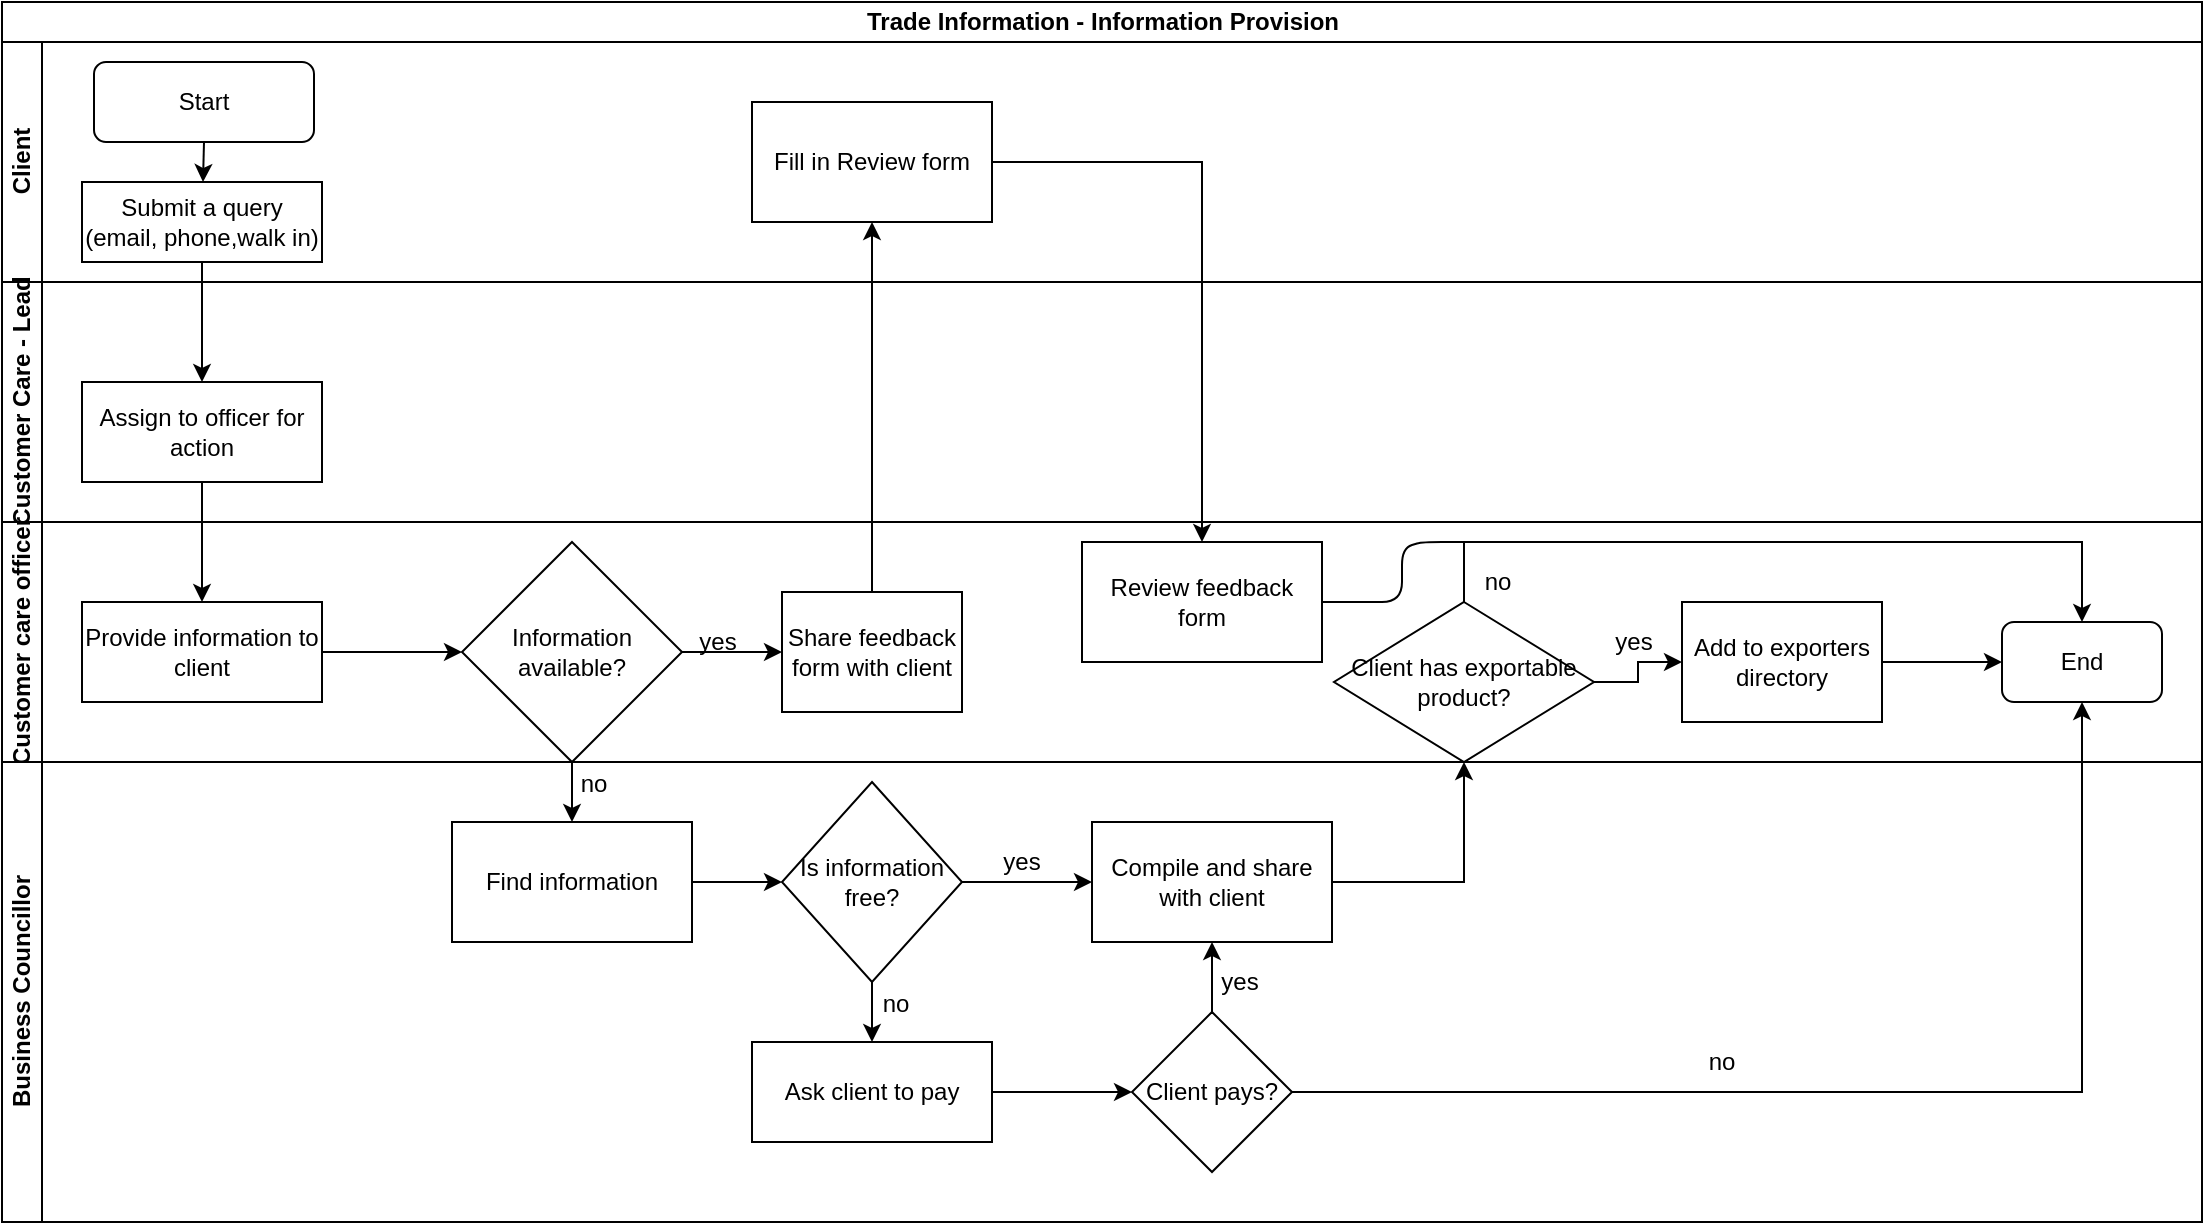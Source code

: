 <mxfile version="13.6.5" type="github">
  <diagram id="E5LGmSx5RB99e8-Ku0kG" name="Page-1">
    <mxGraphModel dx="1038" dy="547" grid="1" gridSize="10" guides="1" tooltips="1" connect="1" arrows="1" fold="1" page="1" pageScale="1" pageWidth="1169" pageHeight="827" math="0" shadow="0">
      <root>
        <mxCell id="0" />
        <mxCell id="1" parent="0" />
        <mxCell id="Ro4SRzFwu5mBoWV_5dLQ-1" value="Trade Information - Information Provision" style="swimlane;html=1;childLayout=stackLayout;resizeParent=1;resizeParentMax=0;horizontal=1;startSize=20;horizontalStack=0;" vertex="1" parent="1">
          <mxGeometry x="40" y="50" width="1100" height="610" as="geometry" />
        </mxCell>
        <mxCell id="Ro4SRzFwu5mBoWV_5dLQ-2" value="Client" style="swimlane;html=1;startSize=20;horizontal=0;" vertex="1" parent="Ro4SRzFwu5mBoWV_5dLQ-1">
          <mxGeometry y="20" width="1100" height="120" as="geometry" />
        </mxCell>
        <mxCell id="Ro4SRzFwu5mBoWV_5dLQ-7" value="Start" style="rounded=1;whiteSpace=wrap;html=1;" vertex="1" parent="Ro4SRzFwu5mBoWV_5dLQ-2">
          <mxGeometry x="46" y="10" width="110" height="40" as="geometry" />
        </mxCell>
        <mxCell id="Ro4SRzFwu5mBoWV_5dLQ-18" value="Fill in Review form" style="whiteSpace=wrap;html=1;rounded=0;" vertex="1" parent="Ro4SRzFwu5mBoWV_5dLQ-2">
          <mxGeometry x="375" y="30" width="120" height="60" as="geometry" />
        </mxCell>
        <mxCell id="Ro4SRzFwu5mBoWV_5dLQ-3" value="Customer Care - Lead" style="swimlane;html=1;startSize=20;horizontal=0;" vertex="1" parent="Ro4SRzFwu5mBoWV_5dLQ-1">
          <mxGeometry y="140" width="1100" height="120" as="geometry" />
        </mxCell>
        <mxCell id="Ro4SRzFwu5mBoWV_5dLQ-4" value="Customer care officer" style="swimlane;html=1;startSize=20;horizontal=0;" vertex="1" parent="Ro4SRzFwu5mBoWV_5dLQ-1">
          <mxGeometry y="260" width="1100" height="120" as="geometry" />
        </mxCell>
        <mxCell id="Ro4SRzFwu5mBoWV_5dLQ-54" value="Review feedback form" style="whiteSpace=wrap;html=1;rounded=0;" vertex="1" parent="Ro4SRzFwu5mBoWV_5dLQ-4">
          <mxGeometry x="540" y="10" width="120" height="60" as="geometry" />
        </mxCell>
        <mxCell id="Ro4SRzFwu5mBoWV_5dLQ-17" value="yes" style="text;html=1;strokeColor=none;fillColor=none;align=center;verticalAlign=middle;whiteSpace=wrap;rounded=0;" vertex="1" parent="Ro4SRzFwu5mBoWV_5dLQ-4">
          <mxGeometry x="338" y="50" width="40" height="20" as="geometry" />
        </mxCell>
        <mxCell id="Ro4SRzFwu5mBoWV_5dLQ-44" value="Client has exportable product?" style="rhombus;whiteSpace=wrap;html=1;rounded=0;" vertex="1" parent="Ro4SRzFwu5mBoWV_5dLQ-4">
          <mxGeometry x="666" y="40" width="130" height="80" as="geometry" />
        </mxCell>
        <mxCell id="Ro4SRzFwu5mBoWV_5dLQ-48" value="End" style="rounded=1;whiteSpace=wrap;html=1;" vertex="1" parent="Ro4SRzFwu5mBoWV_5dLQ-4">
          <mxGeometry x="1000" y="50" width="80" height="40" as="geometry" />
        </mxCell>
        <mxCell id="Ro4SRzFwu5mBoWV_5dLQ-50" value="yes" style="text;html=1;strokeColor=none;fillColor=none;align=center;verticalAlign=middle;whiteSpace=wrap;rounded=0;" vertex="1" parent="Ro4SRzFwu5mBoWV_5dLQ-4">
          <mxGeometry x="796" y="50" width="40" height="20" as="geometry" />
        </mxCell>
        <mxCell id="Ro4SRzFwu5mBoWV_5dLQ-52" value="" style="edgeStyle=orthogonalEdgeStyle;rounded=0;orthogonalLoop=1;jettySize=auto;html=1;entryX=0.5;entryY=0;entryDx=0;entryDy=0;exitX=0.5;exitY=0;exitDx=0;exitDy=0;" edge="1" parent="Ro4SRzFwu5mBoWV_5dLQ-4" source="Ro4SRzFwu5mBoWV_5dLQ-44" target="Ro4SRzFwu5mBoWV_5dLQ-48">
          <mxGeometry relative="1" as="geometry">
            <mxPoint x="731" y="-80" as="targetPoint" />
            <Array as="points">
              <mxPoint x="731" y="10" />
              <mxPoint x="1040" y="10" />
            </Array>
          </mxGeometry>
        </mxCell>
        <mxCell id="Ro4SRzFwu5mBoWV_5dLQ-62" value="" style="endArrow=none;html=1;" edge="1" parent="Ro4SRzFwu5mBoWV_5dLQ-4" source="Ro4SRzFwu5mBoWV_5dLQ-54">
          <mxGeometry width="50" height="50" relative="1" as="geometry">
            <mxPoint x="720" y="80" as="sourcePoint" />
            <mxPoint x="740" y="10" as="targetPoint" />
            <Array as="points">
              <mxPoint x="700" y="40" />
              <mxPoint x="700" y="13" />
              <mxPoint x="710" y="10" />
            </Array>
          </mxGeometry>
        </mxCell>
        <mxCell id="Ro4SRzFwu5mBoWV_5dLQ-63" value="no" style="text;html=1;strokeColor=none;fillColor=none;align=center;verticalAlign=middle;whiteSpace=wrap;rounded=0;" vertex="1" parent="Ro4SRzFwu5mBoWV_5dLQ-4">
          <mxGeometry x="728" y="20" width="40" height="20" as="geometry" />
        </mxCell>
        <mxCell id="Ro4SRzFwu5mBoWV_5dLQ-5" value="Business Councillor" style="swimlane;html=1;startSize=20;horizontal=0;" vertex="1" parent="Ro4SRzFwu5mBoWV_5dLQ-1">
          <mxGeometry y="380" width="1100" height="230" as="geometry" />
        </mxCell>
        <mxCell id="Ro4SRzFwu5mBoWV_5dLQ-20" value="Find information" style="whiteSpace=wrap;html=1;rounded=0;" vertex="1" parent="Ro4SRzFwu5mBoWV_5dLQ-5">
          <mxGeometry x="225" y="30" width="120" height="60" as="geometry" />
        </mxCell>
        <mxCell id="Ro4SRzFwu5mBoWV_5dLQ-26" value="no" style="text;html=1;strokeColor=none;fillColor=none;align=center;verticalAlign=middle;whiteSpace=wrap;rounded=0;" vertex="1" parent="Ro4SRzFwu5mBoWV_5dLQ-5">
          <mxGeometry x="276" y="1" width="40" height="20" as="geometry" />
        </mxCell>
        <mxCell id="Ro4SRzFwu5mBoWV_5dLQ-31" value="yes" style="text;html=1;strokeColor=none;fillColor=none;align=center;verticalAlign=middle;whiteSpace=wrap;rounded=0;" vertex="1" parent="Ro4SRzFwu5mBoWV_5dLQ-5">
          <mxGeometry x="490" y="40" width="40" height="20" as="geometry" />
        </mxCell>
        <mxCell id="Ro4SRzFwu5mBoWV_5dLQ-38" value="yes" style="text;html=1;strokeColor=none;fillColor=none;align=center;verticalAlign=middle;whiteSpace=wrap;rounded=0;" vertex="1" parent="Ro4SRzFwu5mBoWV_5dLQ-5">
          <mxGeometry x="599" y="100" width="40" height="20" as="geometry" />
        </mxCell>
        <mxCell id="Ro4SRzFwu5mBoWV_5dLQ-34" value="Client pays?" style="rhombus;whiteSpace=wrap;html=1;rounded=0;" vertex="1" parent="Ro4SRzFwu5mBoWV_5dLQ-5">
          <mxGeometry x="565" y="125" width="80" height="80" as="geometry" />
        </mxCell>
        <mxCell id="Ro4SRzFwu5mBoWV_5dLQ-32" value="Ask client to pay" style="whiteSpace=wrap;html=1;rounded=0;" vertex="1" parent="Ro4SRzFwu5mBoWV_5dLQ-5">
          <mxGeometry x="375" y="140" width="120" height="50" as="geometry" />
        </mxCell>
        <mxCell id="Ro4SRzFwu5mBoWV_5dLQ-35" value="" style="edgeStyle=orthogonalEdgeStyle;rounded=0;orthogonalLoop=1;jettySize=auto;html=1;" edge="1" parent="Ro4SRzFwu5mBoWV_5dLQ-5" source="Ro4SRzFwu5mBoWV_5dLQ-32" target="Ro4SRzFwu5mBoWV_5dLQ-34">
          <mxGeometry relative="1" as="geometry" />
        </mxCell>
        <mxCell id="Ro4SRzFwu5mBoWV_5dLQ-37" value="no" style="text;html=1;strokeColor=none;fillColor=none;align=center;verticalAlign=middle;whiteSpace=wrap;rounded=0;" vertex="1" parent="Ro4SRzFwu5mBoWV_5dLQ-5">
          <mxGeometry x="427" y="111" width="40" height="20" as="geometry" />
        </mxCell>
        <mxCell id="Ro4SRzFwu5mBoWV_5dLQ-66" value="no" style="text;html=1;strokeColor=none;fillColor=none;align=center;verticalAlign=middle;whiteSpace=wrap;rounded=0;" vertex="1" parent="Ro4SRzFwu5mBoWV_5dLQ-5">
          <mxGeometry x="840" y="140" width="40" height="20" as="geometry" />
        </mxCell>
        <mxCell id="Ro4SRzFwu5mBoWV_5dLQ-55" value="" style="edgeStyle=orthogonalEdgeStyle;rounded=0;orthogonalLoop=1;jettySize=auto;html=1;" edge="1" parent="Ro4SRzFwu5mBoWV_5dLQ-1" source="Ro4SRzFwu5mBoWV_5dLQ-18" target="Ro4SRzFwu5mBoWV_5dLQ-54">
          <mxGeometry relative="1" as="geometry" />
        </mxCell>
        <mxCell id="Ro4SRzFwu5mBoWV_5dLQ-65" value="" style="edgeStyle=orthogonalEdgeStyle;rounded=0;orthogonalLoop=1;jettySize=auto;html=1;entryX=0.5;entryY=1;entryDx=0;entryDy=0;" edge="1" parent="Ro4SRzFwu5mBoWV_5dLQ-1" source="Ro4SRzFwu5mBoWV_5dLQ-34" target="Ro4SRzFwu5mBoWV_5dLQ-48">
          <mxGeometry relative="1" as="geometry">
            <mxPoint x="705" y="545" as="targetPoint" />
          </mxGeometry>
        </mxCell>
        <mxCell id="Ro4SRzFwu5mBoWV_5dLQ-10" value="" style="edgeStyle=orthogonalEdgeStyle;rounded=0;orthogonalLoop=1;jettySize=auto;html=1;" edge="1" parent="1" source="Ro4SRzFwu5mBoWV_5dLQ-8" target="Ro4SRzFwu5mBoWV_5dLQ-9">
          <mxGeometry relative="1" as="geometry" />
        </mxCell>
        <mxCell id="Ro4SRzFwu5mBoWV_5dLQ-8" value="Submit a query (email, phone,walk in)" style="rounded=0;whiteSpace=wrap;html=1;" vertex="1" parent="1">
          <mxGeometry x="80" y="140" width="120" height="40" as="geometry" />
        </mxCell>
        <mxCell id="Ro4SRzFwu5mBoWV_5dLQ-12" value="" style="edgeStyle=orthogonalEdgeStyle;rounded=0;orthogonalLoop=1;jettySize=auto;html=1;" edge="1" parent="1" source="Ro4SRzFwu5mBoWV_5dLQ-9" target="Ro4SRzFwu5mBoWV_5dLQ-11">
          <mxGeometry relative="1" as="geometry" />
        </mxCell>
        <mxCell id="Ro4SRzFwu5mBoWV_5dLQ-9" value="Assign to officer for action" style="whiteSpace=wrap;html=1;rounded=0;" vertex="1" parent="1">
          <mxGeometry x="80" y="240" width="120" height="50" as="geometry" />
        </mxCell>
        <mxCell id="Ro4SRzFwu5mBoWV_5dLQ-14" value="" style="edgeStyle=orthogonalEdgeStyle;rounded=0;orthogonalLoop=1;jettySize=auto;html=1;" edge="1" parent="1" source="Ro4SRzFwu5mBoWV_5dLQ-11" target="Ro4SRzFwu5mBoWV_5dLQ-13">
          <mxGeometry relative="1" as="geometry" />
        </mxCell>
        <mxCell id="Ro4SRzFwu5mBoWV_5dLQ-11" value="Provide information to client" style="whiteSpace=wrap;html=1;rounded=0;" vertex="1" parent="1">
          <mxGeometry x="80" y="350" width="120" height="50" as="geometry" />
        </mxCell>
        <mxCell id="Ro4SRzFwu5mBoWV_5dLQ-16" value="" style="edgeStyle=orthogonalEdgeStyle;rounded=0;orthogonalLoop=1;jettySize=auto;html=1;" edge="1" parent="1" source="Ro4SRzFwu5mBoWV_5dLQ-13" target="Ro4SRzFwu5mBoWV_5dLQ-15">
          <mxGeometry relative="1" as="geometry" />
        </mxCell>
        <mxCell id="Ro4SRzFwu5mBoWV_5dLQ-21" value="" style="edgeStyle=orthogonalEdgeStyle;rounded=0;orthogonalLoop=1;jettySize=auto;html=1;" edge="1" parent="1" source="Ro4SRzFwu5mBoWV_5dLQ-13" target="Ro4SRzFwu5mBoWV_5dLQ-20">
          <mxGeometry relative="1" as="geometry" />
        </mxCell>
        <mxCell id="Ro4SRzFwu5mBoWV_5dLQ-13" value="Information available?" style="rhombus;whiteSpace=wrap;html=1;rounded=0;" vertex="1" parent="1">
          <mxGeometry x="270" y="320" width="110" height="110" as="geometry" />
        </mxCell>
        <mxCell id="Ro4SRzFwu5mBoWV_5dLQ-19" value="" style="edgeStyle=orthogonalEdgeStyle;rounded=0;orthogonalLoop=1;jettySize=auto;html=1;" edge="1" parent="1" source="Ro4SRzFwu5mBoWV_5dLQ-15" target="Ro4SRzFwu5mBoWV_5dLQ-18">
          <mxGeometry relative="1" as="geometry" />
        </mxCell>
        <mxCell id="Ro4SRzFwu5mBoWV_5dLQ-15" value="Share feedback form with client" style="whiteSpace=wrap;html=1;rounded=0;" vertex="1" parent="1">
          <mxGeometry x="430" y="345" width="90" height="60" as="geometry" />
        </mxCell>
        <mxCell id="Ro4SRzFwu5mBoWV_5dLQ-30" value="" style="edgeStyle=orthogonalEdgeStyle;rounded=0;orthogonalLoop=1;jettySize=auto;html=1;" edge="1" parent="1" source="Ro4SRzFwu5mBoWV_5dLQ-27" target="Ro4SRzFwu5mBoWV_5dLQ-29">
          <mxGeometry relative="1" as="geometry" />
        </mxCell>
        <mxCell id="Ro4SRzFwu5mBoWV_5dLQ-33" value="" style="edgeStyle=orthogonalEdgeStyle;rounded=0;orthogonalLoop=1;jettySize=auto;html=1;" edge="1" parent="1" source="Ro4SRzFwu5mBoWV_5dLQ-27" target="Ro4SRzFwu5mBoWV_5dLQ-32">
          <mxGeometry relative="1" as="geometry" />
        </mxCell>
        <mxCell id="Ro4SRzFwu5mBoWV_5dLQ-27" value="Is information free?" style="rhombus;whiteSpace=wrap;html=1;rounded=0;" vertex="1" parent="1">
          <mxGeometry x="430" y="440" width="90" height="100" as="geometry" />
        </mxCell>
        <mxCell id="Ro4SRzFwu5mBoWV_5dLQ-28" value="" style="edgeStyle=orthogonalEdgeStyle;rounded=0;orthogonalLoop=1;jettySize=auto;html=1;" edge="1" parent="1" source="Ro4SRzFwu5mBoWV_5dLQ-20" target="Ro4SRzFwu5mBoWV_5dLQ-27">
          <mxGeometry relative="1" as="geometry" />
        </mxCell>
        <mxCell id="Ro4SRzFwu5mBoWV_5dLQ-45" value="" style="edgeStyle=orthogonalEdgeStyle;rounded=0;orthogonalLoop=1;jettySize=auto;html=1;" edge="1" parent="1" source="Ro4SRzFwu5mBoWV_5dLQ-29" target="Ro4SRzFwu5mBoWV_5dLQ-44">
          <mxGeometry relative="1" as="geometry" />
        </mxCell>
        <mxCell id="Ro4SRzFwu5mBoWV_5dLQ-29" value="Compile and share with client" style="whiteSpace=wrap;html=1;rounded=0;" vertex="1" parent="1">
          <mxGeometry x="585" y="460" width="120" height="60" as="geometry" />
        </mxCell>
        <mxCell id="Ro4SRzFwu5mBoWV_5dLQ-36" value="" style="endArrow=classic;html=1;exitX=0.5;exitY=0;exitDx=0;exitDy=0;entryX=0.5;entryY=1;entryDx=0;entryDy=0;" edge="1" parent="1" source="Ro4SRzFwu5mBoWV_5dLQ-34" target="Ro4SRzFwu5mBoWV_5dLQ-29">
          <mxGeometry width="50" height="50" relative="1" as="geometry">
            <mxPoint x="490" y="450" as="sourcePoint" />
            <mxPoint x="637" y="520" as="targetPoint" />
          </mxGeometry>
        </mxCell>
        <mxCell id="Ro4SRzFwu5mBoWV_5dLQ-46" value="Add to exporters directory" style="whiteSpace=wrap;html=1;rounded=0;" vertex="1" parent="1">
          <mxGeometry x="880" y="350" width="100" height="60" as="geometry" />
        </mxCell>
        <mxCell id="Ro4SRzFwu5mBoWV_5dLQ-47" value="" style="edgeStyle=orthogonalEdgeStyle;rounded=0;orthogonalLoop=1;jettySize=auto;html=1;" edge="1" parent="1" source="Ro4SRzFwu5mBoWV_5dLQ-44" target="Ro4SRzFwu5mBoWV_5dLQ-46">
          <mxGeometry relative="1" as="geometry" />
        </mxCell>
        <mxCell id="Ro4SRzFwu5mBoWV_5dLQ-49" value="" style="edgeStyle=orthogonalEdgeStyle;rounded=0;orthogonalLoop=1;jettySize=auto;html=1;exitX=1;exitY=0.5;exitDx=0;exitDy=0;entryX=0;entryY=0.5;entryDx=0;entryDy=0;" edge="1" parent="1" source="Ro4SRzFwu5mBoWV_5dLQ-46" target="Ro4SRzFwu5mBoWV_5dLQ-48">
          <mxGeometry relative="1" as="geometry">
            <mxPoint x="1000" y="360" as="sourcePoint" />
            <mxPoint x="1034" y="360" as="targetPoint" />
          </mxGeometry>
        </mxCell>
        <mxCell id="Ro4SRzFwu5mBoWV_5dLQ-53" value="" style="endArrow=classic;html=1;exitX=0.5;exitY=1;exitDx=0;exitDy=0;" edge="1" parent="1" source="Ro4SRzFwu5mBoWV_5dLQ-7" target="Ro4SRzFwu5mBoWV_5dLQ-8">
          <mxGeometry width="50" height="50" relative="1" as="geometry">
            <mxPoint x="500" y="390" as="sourcePoint" />
            <mxPoint x="550" y="340" as="targetPoint" />
          </mxGeometry>
        </mxCell>
      </root>
    </mxGraphModel>
  </diagram>
</mxfile>
